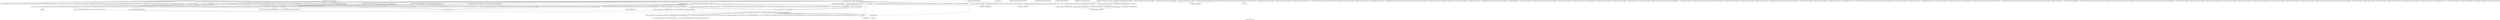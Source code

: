 digraph "Call graph: fix_property_atom.ll" {
	label="Call graph: fix_property_atom.ll";

	Node0x557b4c4e8da0 [shape=record,label="{_ZN9LAMMPS_NS15FixPropertyAtomC2EPNS_6LAMMPSEiPPc}"];
	Node0x557b4c4e8da0 -> Node0x557b4c4fb820;
	Node0x557b4c4e8da0 -> Node0x557b4c4edd20;
	Node0x557b4c4e8da0 -> Node0x557b4c4f4f20;
	Node0x557b4c4e8da0 -> Node0x557b4c583780;
	Node0x557b4c4e8da0 -> Node0x557b4c50dff0;
	Node0x557b4c4e8da0 -> Node0x557b4c4f00b0;
	Node0x557b4c4e8da0 -> Node0x557b4c514380;
	Node0x557b4c4e8da0 -> Node0x557b4c3e75c0;
	Node0x557b4c4e8da0 -> Node0x557b4c36d420;
	Node0x557b4c4e8da0 -> Node0x557b4c3d8150;
	Node0x557b4c4e8da0 -> Node0x557b4c509270;
	Node0x557b4c4e8da0 -> Node0x557b4c504710;
	Node0x557b4c4e8da0 -> Node0x557b4c4976a0;
	Node0x557b4c4e8da0 -> Node0x557b4c523cb0;
	Node0x557b4c4e8da0 -> Node0x557b4c549f00;
	Node0x557b4c4e8da0 -> Node0x557b4c526240;
	Node0x557b4c4e8da0 -> Node0x557b4c5178a0;
	Node0x557b4c4e8da0 -> Node0x557b4c55e4a0;
	Node0x557b4c4e8da0 -> Node0x557b4c518590;
	Node0x557b4c4e8da0 -> Node0x557b4c5278d0;
	Node0x557b4c4fb820 [shape=record,label="{_ZN9LAMMPS_NS3FixC2EPNS_6LAMMPSEiPPc}"];
	Node0x557b4c4f00b0 [shape=record,label="{_ZN9LAMMPS_NS5Error3allERKNSt7__cxx1112basic_stringIcSt11char_traitsIcESaIcEEEiS8_}"];
	Node0x557b4c4edd20 [shape=record,label="{_ZNSaIcEC1Ev}"];
	Node0x557b4c4f4f20 [shape=record,label="{_ZNSt7__cxx1112basic_stringIcSt11char_traitsIcESaIcEEC2IS3_EEPKcRKS3_}"];
	Node0x557b4c4f4f20 -> Node0x557b4c4aeb30;
	Node0x557b4c4f4f20 -> Node0x557b4c364790;
	Node0x557b4c4f4f20 -> Node0x557b4c362b10;
	Node0x557b4c4f4f20 -> Node0x557b4c365620;
	Node0x557b4c4f4f20 -> Node0x557b4c3625a0;
	Node0x557b4c3d80c0 [shape=record,label="{__gxx_personality_v0}"];
	Node0x557b4c514380 [shape=record,label="{_ZNSt7__cxx1112basic_stringIcSt11char_traitsIcESaIcEED1Ev}"];
	Node0x557b4c50dff0 [shape=record,label="{_ZNSaIcED1Ev}"];
	Node0x557b4c509270 [shape=record,label="{llvm.umul.with.overflow.i64}"];
	Node0x557b4c504710 [shape=record,label="{_Znam}"];
	Node0x557b4c523cb0 [shape=record,label="{strcmp}"];
	Node0x557b4c5278d0 [shape=record,label="{_ZN9LAMMPS_NS5utils8strmatchERKNSt7__cxx1112basic_stringIcSt11char_traitsIcESaIcEEES8_}"];
	Node0x557b4c518590 [shape=record,label="{_ZN9LAMMPS_NS4Atom11find_customEPKcRiS3_}"];
	Node0x557b4c5178a0 [shape=record,label="{_ZN9LAMMPS_NS8ReadData15is_data_sectionERKNSt7__cxx1112basic_stringIcSt11char_traitsIcESaIcEEE}"];
	Node0x557b4c55e4a0 [shape=record,label="{_ZN9LAMMPS_NS5Error3allIJPcEEEvRKNSt7__cxx1112basic_stringIcSt11char_traitsIcESaIcEEEiSA_DpOT_}"];
	Node0x557b4c55e4a0 -> Node0x557b4c3eaf60;
	Node0x557b4c55e4a0 -> Node0x557b4c5be8d0;
	Node0x557b4c55e4a0 -> Node0x557b4c5be780;
	Node0x557b4c526240 [shape=record,label="{_ZN9LAMMPS_NS5utils8inumericEPKciS2_bPNS_6LAMMPSE}"];
	Node0x557b4c549f00 [shape=record,label="{_ZN9LAMMPS_NS5Error3allIJRiEEEvRKNSt7__cxx1112basic_stringIcSt11char_traitsIcESaIcEEEiSA_DpOT_}"];
	Node0x557b4c549f00 -> Node0x557b4c3eaf60;
	Node0x557b4c549f00 -> Node0x557b4c3d9280;
	Node0x557b4c549f00 -> Node0x557b4c5be780;
	Node0x557b4c4976a0 [shape=record,label="{_ZN9LAMMPS_NS5utils7logicalEPKciS2_bPNS_6LAMMPSE}"];
	Node0x557b4c3d8150 [shape=record,label="{_ZN9LAMMPS_NS5Error7warningERKNSt7__cxx1112basic_stringIcSt11char_traitsIcESaIcEEEiS8_}"];
	Node0x557b4c36d420 [shape=record,label="{_ZN9LAMMPS_NS5utils6strdupERKNSt7__cxx1112basic_stringIcSt11char_traitsIcESaIcEEE}"];
	Node0x557b4c3e75c0 [shape=record,label="{_ZN9LAMMPS_NS4Atom12add_callbackEi}"];
	Node0x557b4c583780 [shape=record,label="{_ZN9LAMMPS_NS3FixD2Ev}"];
	Node0x557b4c45a590 [shape=record,label="{_ZN9LAMMPS_NS15FixPropertyAtom16post_constructorEv}"];
	Node0x557b4c45eca0 [shape=record,label="{_ZN9LAMMPS_NS15FixPropertyAtomD2Ev}"];
	Node0x557b4c45eca0 -> Node0x557b4c454150;
	Node0x557b4c45eca0 -> Node0x557b4c364610;
	Node0x557b4c45eca0 -> Node0x557b4c583780;
	Node0x557b4c45eca0 -> Node0x557b4c4885c0;
	Node0x557b4c45eca0 -> Node0x557b4c42a870;
	Node0x557b4c45eca0 -> Node0x557b4c5be190;
	Node0x557b4c454150 [shape=record,label="{_ZN9LAMMPS_NS4Atom15delete_callbackEPKci}"];
	Node0x557b4c364610 [shape=record,label="{__clang_call_terminate}"];
	Node0x557b4c364610 -> Node0x557b4c3656a0;
	Node0x557b4c364610 -> Node0x557b4c3652b0;
	Node0x557b4c3656a0 [shape=record,label="{__cxa_begin_catch}"];
	Node0x557b4c3652b0 [shape=record,label="{_ZSt9terminatev}"];
	Node0x557b4c4885c0 [shape=record,label="{_ZN9LAMMPS_NS6Memory7destroyIiEEvRPT_}"];
	Node0x557b4c4885c0 -> Node0x557b4c364700;
	Node0x557b4c42a870 [shape=record,label="{_ZN9LAMMPS_NS6Memory7destroyIdEEvRPT_}"];
	Node0x557b4c42a870 -> Node0x557b4c364700;
	Node0x557b4c428ab0 [shape=record,label="{_ZN9LAMMPS_NS3Fix19unpack_forward_commEiiPd}"];
	Node0x557b4c5be190 [shape=record,label="{_ZdaPv}"];
	Node0x557b4c364370 [shape=record,label="{_ZN9LAMMPS_NS15FixPropertyAtomD0Ev}"];
	Node0x557b4c364370 -> Node0x557b4c3657c0;
	Node0x557b4c3657c0 [shape=record,label="{_ZdlPv}"];
	Node0x557b4c386f00 [shape=record,label="{_ZN9LAMMPS_NS15FixPropertyAtom7setmaskEv}"];
	Node0x557b4c389d60 [shape=record,label="{_ZN9LAMMPS_NS15FixPropertyAtom4initEv}"];
	Node0x557b4c389d60 -> Node0x557b4c523cb0;
	Node0x557b4c389d60 -> Node0x557b4c4edd20;
	Node0x557b4c389d60 -> Node0x557b4c4f4f20;
	Node0x557b4c389d60 -> Node0x557b4c50dff0;
	Node0x557b4c389d60 -> Node0x557b4c514380;
	Node0x557b4c389d60 -> Node0x557b4c4f00b0;
	Node0x557b4c40a9b0 [shape=record,label="{_ZN9LAMMPS_NS15FixPropertyAtom17read_data_sectionEPciS1_i}"];
	Node0x557b4c40a9b0 -> Node0x557b4c364610;
	Node0x557b4c40a9b0 -> Node0x557b4c381140;
	Node0x557b4c40a9b0 -> Node0x557b4c4edd20;
	Node0x557b4c40a9b0 -> Node0x557b4c4f4f20;
	Node0x557b4c40a9b0 -> Node0x557b4c393770;
	Node0x557b4c40a9b0 -> Node0x557b4c50dff0;
	Node0x557b4c40a9b0 -> Node0x557b4c4f00b0;
	Node0x557b4c40a9b0 -> Node0x557b4c514380;
	Node0x557b4c40a9b0 -> Node0x557b4c390d30;
	Node0x557b4c40a9b0 -> Node0x557b4c3656a0;
	Node0x557b4c40a9b0 -> Node0x557b4c390500;
	Node0x557b4c40a9b0 -> Node0x557b4c38e260;
	Node0x557b4c40a9b0 -> Node0x557b4c38bb40;
	Node0x557b4c40a9b0 -> Node0x557b4c38ce90;
	Node0x557b4c40a9b0 -> Node0x557b4c387da0;
	Node0x557b4c40a9b0 -> Node0x557b4c5c5110;
	Node0x557b4c40a9b0 -> Node0x557b4c389af0;
	Node0x557b4c40a9b0 -> Node0x557b4c3873e0;
	Node0x557b4c40a9b0 -> Node0x557b4c382650;
	Node0x557b4c381140 [shape=record,label="{strchr}"];
	Node0x557b4c5c5110 [shape=record,label="{_ZN9LAMMPS_NS14ValueTokenizerC1ERKNSt7__cxx1112basic_stringIcSt11char_traitsIcESaIcEEES8_}"];
	Node0x557b4c382650 [shape=record,label="{_ZN9LAMMPS_NS14ValueTokenizer5countEv}"];
	Node0x557b4c3bfcb0 [shape=record,label="{_ZN9LAMMPS_NS6Memory4growIiEEPT_RS3_iPKc}"];
	Node0x557b4c3bfcb0 -> Node0x557b4c3c56b0;
	Node0x557b4c3bfcb0 -> Node0x557b4c3c6d60;
	Node0x557b4c3c0630 [shape=record,label="{llvm.memset.p0.i64}"];
	Node0x557b4c3c15d0 [shape=record,label="{_ZN9LAMMPS_NS6Memory4growIdEEPT_RS3_iPKc}"];
	Node0x557b4c3c15d0 -> Node0x557b4c3c7be0;
	Node0x557b4c3c15d0 -> Node0x557b4c3c6d60;
	Node0x557b4c3873e0 [shape=record,label="{_ZN9LAMMPS_NS5Error3allIJRPcS3_imEEEvRKNSt7__cxx1112basic_stringIcSt11char_traitsIcESaIcEEEiSB_DpOT_}"];
	Node0x557b4c3873e0 -> Node0x557b4c3eaf60;
	Node0x557b4c3873e0 -> Node0x557b4c3964d0;
	Node0x557b4c3873e0 -> Node0x557b4c5be780;
	Node0x557b4c387da0 [shape=record,label="{_ZN9LAMMPS_NS14ValueTokenizer11next_tagintEv}"];
	Node0x557b4c389af0 [shape=record,label="{_ZN9LAMMPS_NS5Error3allIJRiRPcEEEvRKNSt7__cxx1112basic_stringIcSt11char_traitsIcESaIcEEEiSC_DpOT_}"];
	Node0x557b4c389af0 -> Node0x557b4c3eaf60;
	Node0x557b4c389af0 -> Node0x557b4c396ec0;
	Node0x557b4c389af0 -> Node0x557b4c5be780;
	Node0x557b4c38bb40 [shape=record,label="{_ZN9LAMMPS_NS14ValueTokenizer11next_doubleEv}"];
	Node0x557b4c38ce90 [shape=record,label="{_ZN9LAMMPS_NS14ValueTokenizer8next_intEv}"];
	Node0x557b4c38e260 [shape=record,label="{_ZN9LAMMPS_NS14ValueTokenizerD2Ev}"];
	Node0x557b4c38e260 -> Node0x557b4c39ac70;
	Node0x557b4c390500 [shape=record,label="{llvm.eh.typeid.for}"];
	Node0x557b4c390d30 [shape=record,label="{_ZN9LAMMPS_NS5Error3allIJRPcS3_PKcEEEvRKNSt7__cxx1112basic_stringIcSt11char_traitsIcESaIcEEEiSD_DpOT_}"];
	Node0x557b4c390d30 -> Node0x557b4c3eaf60;
	Node0x557b4c390d30 -> Node0x557b4c39d020;
	Node0x557b4c390d30 -> Node0x557b4c5be780;
	Node0x557b4c393770 [shape=record,label="{__cxa_end_catch}"];
	Node0x557b4c39e1f0 [shape=record,label="{_ZN9LAMMPS_NS15FixPropertyAtom20read_data_skip_linesEPc}"];
	Node0x557b4c3a0df0 [shape=record,label="{_ZN9LAMMPS_NS15FixPropertyAtom23write_data_section_sizeEiRiS1_}"];
	Node0x557b4c3a1f20 [shape=record,label="{_ZN9LAMMPS_NS15FixPropertyAtom23write_data_section_packEiPPd}"];
	Node0x557b4c3a1f20 -> Node0x557b4c3a3020;
	Node0x557b4c3a3020 [shape=record,label="{_ZN9LAMMPS_NS4ubufC2ERKi}"];
	Node0x557b4c3a4c90 [shape=record,label="{_ZN9LAMMPS_NS15FixPropertyAtom26write_data_section_keywordEiP8_IO_FILE}"];
	Node0x557b4c3a4c90 -> Node0x557b4c3a54c0;
	Node0x557b4c3a4c90 -> Node0x557b4c3a83d0;
	Node0x557b4c3a54c0 [shape=record,label="{fprintf}"];
	Node0x557b4c3a83d0 [shape=record,label="{fputs}"];
	Node0x557b4c3a9c80 [shape=record,label="{_ZN9LAMMPS_NS15FixPropertyAtom18write_data_sectionEiP8_IO_FILEiPPdi}"];
	Node0x557b4c3a9c80 -> Node0x557b4c3aaaa0;
	Node0x557b4c3a9c80 -> Node0x557b4c362b10;
	Node0x557b4c3a9c80 -> Node0x557b4c3ac3e0;
	Node0x557b4c3a9c80 -> Node0x557b4c3ad4b0;
	Node0x557b4c3a9c80 -> Node0x557b4c3adce0;
	Node0x557b4c3a9c80 -> Node0x557b4c3d9280;
	Node0x557b4c3a9c80 -> Node0x557b4c3b08c0;
	Node0x557b4c3a9c80 -> Node0x557b4c3b2580;
	Node0x557b4c3a9c80 -> Node0x557b4c514380;
	Node0x557b4c3a9c80 -> Node0x557b4c3b6e80;
	Node0x557b4c3a9c80 -> Node0x557b4c3b6020;
	Node0x557b4c3a9c80 -> Node0x557b4c3eaf60;
	Node0x557b4c3a9c80 -> Node0x557b4c3b4960;
	Node0x557b4c3a9c80 -> Node0x557b4c5cbbe0;
	Node0x557b4c3a9c80 -> Node0x557b4c3b3ae0;
	Node0x557b4c3b08c0 [shape=record,label="{_ZN3fmt6v9_lmp7vformatB5cxx11ENS0_17basic_string_viewIcEENS0_17basic_format_argsINS0_20basic_format_contextINS0_8appenderEcEEEE}"];
	Node0x557b4c3aaaa0 [shape=record,label="{_ZNSt7__cxx1112basic_stringIcSt11char_traitsIcESaIcEEC1Ev}"];
	Node0x557b4c3ac3e0 [shape=record,label="{_ZN9LAMMPS_NS4ubufC2ERKd}"];
	Node0x557b4c3b2580 [shape=record,label="{_ZNSt7__cxx1112basic_stringIcSt11char_traitsIcESaIcEEaSEOS4_}"];
	Node0x557b4c5cbbe0 [shape=record,label="{_ZNSt7__cxx1112basic_stringIcSt11char_traitsIcESaIcEEpLERKS4_}"];
	Node0x557b4c3b4960 [shape=record,label="{_ZStplIcSt11char_traitsIcESaIcEENSt7__cxx1112basic_stringIT_T0_T1_EERKS8_PKS5_}"];
	Node0x557b4c3b4960 -> Node0x557b4c3b8950;
	Node0x557b4c3b4960 -> Node0x557b4c3bb3c0;
	Node0x557b4c3b4960 -> Node0x557b4c514380;
	Node0x557b4c3bdb70 [shape=record,label="{_ZN9LAMMPS_NS15FixPropertyAtom12memory_usageEv}"];
	Node0x557b4c3b6e80 [shape=record,label="{_ZN3fmt6v9_lmp6vprintEP8_IO_FILENS0_17basic_string_viewIcEENS0_17basic_format_argsINS0_20basic_format_contextINS0_8appenderEcEEEE}"];
	Node0x557b4c3be400 [shape=record,label="{_ZN9LAMMPS_NS15FixPropertyAtom11grow_arraysEi}"];
	Node0x557b4c3be400 -> Node0x557b4c3bfcb0;
	Node0x557b4c3be400 -> Node0x557b4c3c0630;
	Node0x557b4c3be400 -> Node0x557b4c3c15d0;
	Node0x557b4c3be400 -> Node0x557b4c3c3b80;
	Node0x557b4c3be400 -> Node0x557b4c3c2070;
	Node0x557b4c3c2070 [shape=record,label="{_ZN9LAMMPS_NS6Memory4growIiEEPPT_RS4_iiPKc}"];
	Node0x557b4c3c2070 -> Node0x557b4c3c8de0;
	Node0x557b4c3c2070 -> Node0x557b4c3c6d60;
	Node0x557b4c3c3b80 [shape=record,label="{_ZN9LAMMPS_NS6Memory4growIdEEPPT_RS4_iiPKc}"];
	Node0x557b4c3c3b80 -> Node0x557b4c3c9a10;
	Node0x557b4c3c3b80 -> Node0x557b4c3c6d60;
	Node0x557b4c3cac50 [shape=record,label="{_ZN9LAMMPS_NS15FixPropertyAtom11copy_arraysEiii}"];
	Node0x557b4c3cb800 [shape=record,label="{_ZN9LAMMPS_NS15FixPropertyAtom11pack_borderEiPiPd}"];
	Node0x557b4c3cb800 -> Node0x557b4c3a3020;
	Node0x557b4c3cb880 [shape=record,label="{_ZN9LAMMPS_NS15FixPropertyAtom13unpack_borderEiiPd}"];
	Node0x557b4c3cb880 -> Node0x557b4c3ac3e0;
	Node0x557b4c3cc260 [shape=record,label="{_ZN9LAMMPS_NS15FixPropertyAtom13pack_exchangeEiPd}"];
	Node0x557b4c3cc260 -> Node0x557b4c3a3020;
	Node0x557b4c420810 [shape=record,label="{_ZN9LAMMPS_NS15FixPropertyAtom15unpack_exchangeEiPd}"];
	Node0x557b4c420810 -> Node0x557b4c3ac3e0;
	Node0x557b4c3cdc60 [shape=record,label="{_ZN9LAMMPS_NS15FixPropertyAtom12pack_restartEiPd}"];
	Node0x557b4c3cdc60 -> Node0x557b4c3a3020;
	Node0x557b4c3ce5e0 [shape=record,label="{_ZN9LAMMPS_NS15FixPropertyAtom14unpack_restartEii}"];
	Node0x557b4c3ce5e0 -> Node0x557b4c3ac3e0;
	Node0x557b4c3cf5e0 [shape=record,label="{_ZN9LAMMPS_NS15FixPropertyAtom15maxsize_restartEv}"];
	Node0x557b4c3d0050 [shape=record,label="{_ZN9LAMMPS_NS15FixPropertyAtom12size_restartEi}"];
	Node0x557b4c3d1710 [shape=record,label="{_ZN9LAMMPS_NS3Fix9init_listEiPNS_9NeighListE}"];
	Node0x557b4c3d24f0 [shape=record,label="{_ZN9LAMMPS_NS3Fix5setupEi}"];
	Node0x557b4c3d38c0 [shape=record,label="{_ZN9LAMMPS_NS3Fix18setup_pre_exchangeEv}"];
	Node0x557b4c3d9480 [shape=record,label="{_ZN9LAMMPS_NS3Fix18setup_pre_neighborEv}"];
	Node0x557b4c3db3e0 [shape=record,label="{_ZN9LAMMPS_NS3Fix19setup_post_neighborEv}"];
	Node0x557b4c3dbf40 [shape=record,label="{_ZN9LAMMPS_NS3Fix15setup_pre_forceEi}"];
	Node0x557b4c3dc150 [shape=record,label="{_ZN9LAMMPS_NS3Fix17setup_pre_reverseEii}"];
	Node0x557b4c3dd690 [shape=record,label="{_ZN9LAMMPS_NS3Fix9min_setupEi}"];
	Node0x557b4c3de410 [shape=record,label="{_ZN9LAMMPS_NS3Fix17initial_integrateEi}"];
	Node0x557b4c3df9a0 [shape=record,label="{_ZN9LAMMPS_NS3Fix14post_integrateEv}"];
	Node0x557b4c3e0920 [shape=record,label="{_ZN9LAMMPS_NS3Fix12pre_exchangeEv}"];
	Node0x557b4c3ebcc0 [shape=record,label="{_ZN9LAMMPS_NS3Fix12pre_neighborEv}"];
	Node0x557b4c3ed370 [shape=record,label="{_ZN9LAMMPS_NS3Fix13post_neighborEv}"];
	Node0x557b4c3edf50 [shape=record,label="{_ZN9LAMMPS_NS3Fix9pre_forceEi}"];
	Node0x557b4c3eead0 [shape=record,label="{_ZN9LAMMPS_NS3Fix11pre_reverseEii}"];
	Node0x557b4c3ef6a0 [shape=record,label="{_ZN9LAMMPS_NS3Fix10post_forceEi}"];
	Node0x557b4c3f1280 [shape=record,label="{_ZN9LAMMPS_NS3Fix15final_integrateEv}"];
	Node0x557b4c3f29f0 [shape=record,label="{_ZN9LAMMPS_NS3Fix15fused_integrateEi}"];
	Node0x557b4c3f4320 [shape=record,label="{_ZN9LAMMPS_NS3Fix11end_of_stepEv}"];
	Node0x557b4c3f62b0 [shape=record,label="{_ZN9LAMMPS_NS3Fix8post_runEv}"];
	Node0x557b4c3f6cc0 [shape=record,label="{_ZN9LAMMPS_NS3Fix13write_restartEP8_IO_FILE}"];
	Node0x557b4c3f7df0 [shape=record,label="{_ZN9LAMMPS_NS3Fix18write_restart_fileEPKc}"];
	Node0x557b4c3fa100 [shape=record,label="{_ZN9LAMMPS_NS3Fix7restartEPc}"];
	Node0x557b4c3fd220 [shape=record,label="{_ZN9LAMMPS_NS3Fix10set_arraysEi}"];
	Node0x557b4c400480 [shape=record,label="{_ZN9LAMMPS_NS3Fix13update_arraysEii}"];
	Node0x557b4c403810 [shape=record,label="{_ZN9LAMMPS_NS3Fix12set_moleculeEiiiPdS1_S1_}"];
	Node0x557b4c404480 [shape=record,label="{_ZN9LAMMPS_NS3Fix11clear_bonusEv}"];
	Node0x557b4c4049d0 [shape=record,label="{_ZN9LAMMPS_NS3Fix21setup_pre_force_respaEii}"];
	Node0x557b4c405520 [shape=record,label="{_ZN9LAMMPS_NS3Fix23initial_integrate_respaEiii}"];
	Node0x557b4c407730 [shape=record,label="{_ZN9LAMMPS_NS3Fix20post_integrate_respaEii}"];
	Node0x557b4c408630 [shape=record,label="{_ZN9LAMMPS_NS3Fix15pre_force_respaEiii}"];
	Node0x557b4c40a930 [shape=record,label="{_ZN9LAMMPS_NS3Fix16post_force_respaEiii}"];
	Node0x557b4c4180e0 [shape=record,label="{_ZN9LAMMPS_NS3Fix21final_integrate_respaEii}"];
	Node0x557b4c40d180 [shape=record,label="{_ZN9LAMMPS_NS3Fix16min_pre_exchangeEv}"];
	Node0x557b4c40d890 [shape=record,label="{_ZN9LAMMPS_NS3Fix16min_pre_neighborEv}"];
	Node0x557b4c371e90 [shape=record,label="{_ZN9LAMMPS_NS3Fix17min_post_neighborEv}"];
	Node0x557b4c411530 [shape=record,label="{_ZN9LAMMPS_NS3Fix13min_pre_forceEi}"];
	Node0x557b4c412180 [shape=record,label="{_ZN9LAMMPS_NS3Fix15min_pre_reverseEii}"];
	Node0x557b4c413210 [shape=record,label="{_ZN9LAMMPS_NS3Fix14min_post_forceEi}"];
	Node0x557b4c413e90 [shape=record,label="{_ZN9LAMMPS_NS3Fix10min_energyEPd}"];
	Node0x557b4c414d10 [shape=record,label="{_ZN9LAMMPS_NS3Fix9min_storeEv}"];
	Node0x557b4c415af0 [shape=record,label="{_ZN9LAMMPS_NS3Fix14min_clearstoreEv}"];
	Node0x557b4c4182d0 [shape=record,label="{_ZN9LAMMPS_NS3Fix13min_pushstoreEv}"];
	Node0x557b4c41c860 [shape=record,label="{_ZN9LAMMPS_NS3Fix12min_popstoreEv}"];
	Node0x557b4c41e880 [shape=record,label="{_ZN9LAMMPS_NS3Fix13min_reset_refEv}"];
	Node0x557b4c421c50 [shape=record,label="{_ZN9LAMMPS_NS3Fix8min_stepEdPd}"];
	Node0x557b4c422770 [shape=record,label="{_ZN9LAMMPS_NS3Fix9max_alphaEPd}"];
	Node0x557b4c422eb0 [shape=record,label="{_ZN9LAMMPS_NS3Fix7min_dofEv}"];
	Node0x557b4c426f70 [shape=record,label="{_ZN9LAMMPS_NS3Fix17pack_forward_commEiPiPdiS1_}"];
	Node0x557b4c42aa00 [shape=record,label="{_ZN9LAMMPS_NS3Fix22pack_reverse_comm_sizeEii}"];
	Node0x557b4c42b920 [shape=record,label="{_ZN9LAMMPS_NS3Fix17pack_reverse_commEiiPd}"];
	Node0x557b4c42df40 [shape=record,label="{_ZN9LAMMPS_NS3Fix19unpack_reverse_commEiPiPd}"];
	Node0x557b4c433680 [shape=record,label="{_ZN9LAMMPS_NS3Fix10reset_gridEv}"];
	Node0x557b4c42b7d0 [shape=record,label="{_ZN9LAMMPS_NS3Fix17pack_forward_gridEiPviPi}"];
	Node0x557b4c4371e0 [shape=record,label="{_ZN9LAMMPS_NS3Fix19unpack_forward_gridEiPviPi}"];
	Node0x557b4c437f40 [shape=record,label="{_ZN9LAMMPS_NS3Fix17pack_reverse_gridEiPviPi}"];
	Node0x557b4c438e30 [shape=record,label="{_ZN9LAMMPS_NS3Fix19unpack_reverse_gridEiPviPi}"];
	Node0x557b4c43a940 [shape=record,label="{_ZN9LAMMPS_NS3Fix15pack_remap_gridEiPviPi}"];
	Node0x557b4c43c0f0 [shape=record,label="{_ZN9LAMMPS_NS3Fix17unpack_remap_gridEiPviPi}"];
	Node0x557b4c43d610 [shape=record,label="{_ZN9LAMMPS_NS3Fix16unpack_read_gridEiPc}"];
	Node0x557b4c43f330 [shape=record,label="{_ZN9LAMMPS_NS3Fix15pack_write_gridEiPv}"];
	Node0x557b4c467f10 [shape=record,label="{_ZN9LAMMPS_NS3Fix17unpack_write_gridEiPvPi}"];
	Node0x557b4c4411e0 [shape=record,label="{_ZN9LAMMPS_NS3Fix16get_grid_by_nameERKNSt7__cxx1112basic_stringIcSt11char_traitsIcESaIcEEERi}"];
	Node0x557b4c4421a0 [shape=record,label="{_ZN9LAMMPS_NS3Fix17get_grid_by_indexEi}"];
	Node0x557b4c466d60 [shape=record,label="{_ZN9LAMMPS_NS3Fix20get_griddata_by_nameEiRKNSt7__cxx1112basic_stringIcSt11char_traitsIcESaIcEEERi}"];
	Node0x557b4c464e30 [shape=record,label="{_ZN9LAMMPS_NS3Fix21get_griddata_by_indexEi}"];
	Node0x557b4c448050 [shape=record,label="{_ZN9LAMMPS_NS3Fix14compute_scalarEv}"];
	Node0x557b4c459b80 [shape=record,label="{_ZN9LAMMPS_NS3Fix14compute_vectorEi}"];
	Node0x557b4c372460 [shape=record,label="{_ZN9LAMMPS_NS3Fix13compute_arrayEii}"];
	Node0x557b4c45e520 [shape=record,label="{_ZN9LAMMPS_NS3Fix3dofEi}"];
	Node0x557b4c45df50 [shape=record,label="{_ZN9LAMMPS_NS3Fix6deformEi}"];
	Node0x557b4c462b60 [shape=record,label="{_ZN9LAMMPS_NS3Fix12reset_targetEd}"];
	Node0x557b4c463d20 [shape=record,label="{_ZN9LAMMPS_NS3Fix8reset_dtEv}"];
	Node0x557b4c469b00 [shape=record,label="{_ZN9LAMMPS_NS3Fix16read_data_headerEPc}"];
	Node0x557b4c477990 [shape=record,label="{_ZN9LAMMPS_NS3Fix17write_data_headerEP8_IO_FILEi}"];
	Node0x557b4c479150 [shape=record,label="{_ZN9LAMMPS_NS3Fix13zero_momentumEv}"];
	Node0x557b4c5ad260 [shape=record,label="{_ZN9LAMMPS_NS3Fix13zero_rotationEv}"];
	Node0x557b4c47d660 [shape=record,label="{_ZN9LAMMPS_NS3Fix15rebuild_specialEv}"];
	Node0x557b4c47e1b0 [shape=record,label="{_ZN9LAMMPS_NS3Fix5imageERPiRPPd}"];
	Node0x557b4c47f4e0 [shape=record,label="{_ZN9LAMMPS_NS3Fix12modify_paramEiPPc}"];
	Node0x557b4c481680 [shape=record,label="{_ZN9LAMMPS_NS3Fix7extractEPKcRi}"];
	Node0x557b4c39ac70 [shape=record,label="{_ZN9LAMMPS_NS9TokenizerD2Ev}"];
	Node0x557b4c39ac70 -> Node0x557b4c514380;
	Node0x557b4c3b8950 [shape=record,label="{_ZNSt7__cxx1112basic_stringIcSt11char_traitsIcESaIcEEC1ERKS4_}"];
	Node0x557b4c3bb3c0 [shape=record,label="{_ZNSt7__cxx1112basic_stringIcSt11char_traitsIcESaIcEE6appendEPKc}"];
	Node0x557b4c4aeb30 [shape=record,label="{_ZNSt7__cxx1112basic_stringIcSt11char_traitsIcESaIcEE13_M_local_dataEv}"];
	Node0x557b4c364790 [shape=record,label="{_ZNSt7__cxx1112basic_stringIcSt11char_traitsIcESaIcEE12_Alloc_hiderC1EPcRKS3_}"];
	Node0x557b4c365620 [shape=record,label="{_ZNSt7__cxx1112basic_stringIcSt11char_traitsIcESaIcEE12_M_constructIPKcEEvT_S8_}"];
	Node0x557b4c365620 -> Node0x557b4c48a2f0;
	Node0x557b4c362b10 [shape=record,label="{_ZNSt11char_traitsIcE6lengthEPKc}"];
	Node0x557b4c362b10 -> Node0x557b4c48bf70;
	Node0x557b4c362b10 -> Node0x557b4c490f40;
	Node0x557b4c3625a0 [shape=record,label="{_ZNSt7__cxx1112basic_stringIcSt11char_traitsIcESaIcEE12_Alloc_hiderD2Ev}"];
	Node0x557b4c3625a0 -> Node0x557b4c4924a0;
	Node0x557b4c48a2f0 [shape=record,label="{_ZNSt7__cxx1112basic_stringIcSt11char_traitsIcESaIcEE16_M_construct_auxIPKcEEvT_S8_St12__false_type}"];
	Node0x557b4c48a2f0 -> Node0x557b4c494dc0;
	Node0x557b4c494dc0 [shape=record,label="{_ZNSt7__cxx1112basic_stringIcSt11char_traitsIcESaIcEE12_M_constructIPKcEEvT_S8_St20forward_iterator_tag}"];
	Node0x557b4c494dc0 -> Node0x557b4c496c70;
	Node0x557b4c494dc0 -> Node0x557b4c49bdf0;
	Node0x557b4c494dc0 -> Node0x557b4c49d120;
	Node0x557b4c494dc0 -> Node0x557b4c49e680;
	Node0x557b4c494dc0 -> Node0x557b4c4a1730;
	Node0x557b4c494dc0 -> Node0x557b4c4a2f40;
	Node0x557b4c494dc0 -> Node0x557b4c4a5fa0;
	Node0x557b4c494dc0 -> Node0x557b4c4a7170;
	Node0x557b4c494dc0 -> Node0x557b4c3656a0;
	Node0x557b4c494dc0 -> Node0x557b4c4a8dc0;
	Node0x557b4c494dc0 -> Node0x557b4c4ace80;
	Node0x557b4c494dc0 -> Node0x557b4c393770;
	Node0x557b4c494dc0 -> Node0x557b4c476060;
	Node0x557b4c494dc0 -> Node0x557b4c364610;
	Node0x557b4c496c70 [shape=record,label="{_ZN9__gnu_cxx17__is_null_pointerIKcEEbPT_}"];
	Node0x557b4c49bdf0 [shape=record,label="{_ZSt19__throw_logic_errorPKc}"];
	Node0x557b4c49d120 [shape=record,label="{_ZSt8distanceIPKcENSt15iterator_traitsIT_E15difference_typeES3_S3_}"];
	Node0x557b4c49d120 -> Node0x557b4c47b0f0;
	Node0x557b4c49d120 -> Node0x557b4c4afc80;
	Node0x557b4c4a1730 [shape=record,label="{_ZNSt7__cxx1112basic_stringIcSt11char_traitsIcESaIcEE7_M_dataEPc}"];
	Node0x557b4c49e680 [shape=record,label="{_ZNSt7__cxx1112basic_stringIcSt11char_traitsIcESaIcEE9_M_createERmm}"];
	Node0x557b4c4a2f40 [shape=record,label="{_ZNSt7__cxx1112basic_stringIcSt11char_traitsIcESaIcEE11_M_capacityEm}"];
	Node0x557b4c4a7170 [shape=record,label="{_ZNSt7__cxx1112basic_stringIcSt11char_traitsIcESaIcEE13_S_copy_charsEPcPKcS7_}"];
	Node0x557b4c4a5fa0 [shape=record,label="{_ZNKSt7__cxx1112basic_stringIcSt11char_traitsIcESaIcEE7_M_dataEv}"];
	Node0x557b4c4a8dc0 [shape=record,label="{_ZNSt7__cxx1112basic_stringIcSt11char_traitsIcESaIcEE10_M_disposeEv}"];
	Node0x557b4c4ace80 [shape=record,label="{__cxa_rethrow}"];
	Node0x557b4c476060 [shape=record,label="{_ZNSt7__cxx1112basic_stringIcSt11char_traitsIcESaIcEE13_M_set_lengthEm}"];
	Node0x557b4c4afc80 [shape=record,label="{_ZSt10__distanceIPKcENSt15iterator_traitsIT_E15difference_typeES3_S3_St26random_access_iterator_tag}"];
	Node0x557b4c47b0f0 [shape=record,label="{_ZSt19__iterator_categoryIPKcENSt15iterator_traitsIT_E17iterator_categoryERKS3_}"];
	Node0x557b4c48bf70 [shape=record,label="{_ZN9__gnu_cxx11char_traitsIcE6lengthEPKc}"];
	Node0x557b4c48bf70 -> Node0x557b4c4c3d00;
	Node0x557b4c490f40 [shape=record,label="{strlen}"];
	Node0x557b4c4c3d00 [shape=record,label="{_ZN9__gnu_cxx11char_traitsIcE2eqERKcS3_}"];
	Node0x557b4c4924a0 [shape=record,label="{_ZNSaIcED2Ev}"];
	Node0x557b4c5be780 [shape=record,label="{_ZN9LAMMPS_NS5Error4_allERKNSt7__cxx1112basic_stringIcSt11char_traitsIcESaIcEEEiN3fmt6v9_lmp17basic_string_viewIcEENSA_17basic_format_argsINSA_20basic_format_contextINSA_8appenderEcEEEE}"];
	Node0x557b4c3eaf60 [shape=record,label="{_ZN3fmt6v9_lmp17basic_string_viewIcEC2ISt11char_traitsIcESaIcEEERKNSt7__cxx1112basic_stringIcT_T0_EE}"];
	Node0x557b4c3eaf60 -> Node0x557b4c4c8b20;
	Node0x557b4c3eaf60 -> Node0x557b4c4cb1d0;
	Node0x557b4c5be8d0 [shape=record,label="{_ZN3fmt6v9_lmp16make_format_argsINS0_20basic_format_contextINS0_8appenderEcEEJRPcEEENS0_16format_arg_storeIT_JDpNSt9remove_cvINSt16remove_referenceIT0_E4typeEE4typeEEEEDpOSB_}"];
	Node0x557b4c5be8d0 -> Node0x557b4c3adce0;
	Node0x557b4c4c8b20 [shape=record,label="{_ZNKSt7__cxx1112basic_stringIcSt11char_traitsIcESaIcEE4dataEv}"];
	Node0x557b4c4cb1d0 [shape=record,label="{_ZNKSt7__cxx1112basic_stringIcSt11char_traitsIcESaIcEE4sizeEv}"];
	Node0x557b4c3adce0 [shape=record,label="{llvm.memcpy.p0.p0.i64}"];
	Node0x557b4c3d9280 [shape=record,label="{_ZN3fmt6v9_lmp16make_format_argsINS0_20basic_format_contextINS0_8appenderEcEEJRiEEENS0_16format_arg_storeIT_JDpNSt9remove_cvINSt16remove_referenceIT0_E4typeEE4typeEEEEDpOSA_}"];
	Node0x557b4c3d9280 -> Node0x557b4c3adce0;
	Node0x557b4c364700 [shape=record,label="{_ZN9LAMMPS_NS6Memory5sfreeEPv}"];
	Node0x557b4c3964d0 [shape=record,label="{_ZN3fmt6v9_lmp16make_format_argsINS0_20basic_format_contextINS0_8appenderEcEEJRPcS6_RiRmEEENS0_16format_arg_storeIT_JDpNSt9remove_cvINSt16remove_referenceIT0_E4typeEE4typeEEEEDpOSD_}"];
	Node0x557b4c3964d0 -> Node0x557b4c3adce0;
	Node0x557b4c396ec0 [shape=record,label="{_ZN3fmt6v9_lmp16make_format_argsINS0_20basic_format_contextINS0_8appenderEcEEJRiRPcEEENS0_16format_arg_storeIT_JDpNSt9remove_cvINSt16remove_referenceIT0_E4typeEE4typeEEEEDpOSC_}"];
	Node0x557b4c396ec0 -> Node0x557b4c3adce0;
	Node0x557b4c39d020 [shape=record,label="{_ZN3fmt6v9_lmp16make_format_argsINS0_20basic_format_contextINS0_8appenderEcEEJRPcS6_RPKcEEENS0_16format_arg_storeIT_JDpNSt9remove_cvINSt16remove_referenceIT0_E4typeEE4typeEEEEDpOSE_}"];
	Node0x557b4c39d020 -> Node0x557b4c3adce0;
	Node0x557b4c3b3ae0 [shape=record,label="{_ZN3fmt6v9_lmp16make_format_argsINS0_20basic_format_contextINS0_8appenderEcEEJRdEEENS0_16format_arg_storeIT_JDpNSt9remove_cvINSt16remove_referenceIT0_E4typeEE4typeEEEEDpOSA_}"];
	Node0x557b4c3b3ae0 -> Node0x557b4c3adce0;
	Node0x557b4c3b6020 [shape=record,label="{_ZN3fmt6v9_lmp16make_format_argsINS0_20basic_format_contextINS0_8appenderEcEEJEEENS0_16format_arg_storeIT_JDpNSt9remove_cvINSt16remove_referenceIT0_E4typeEE4typeEEEEDpOS9_}"];
	Node0x557b4c3b6020 -> Node0x557b4c4d10a0;
	Node0x557b4c4d10a0 [shape=record,label="{_ZN3fmt6v9_lmp9monostateC2Ev}"];
	Node0x557b4c3c56b0 [shape=record,label="{_ZN9LAMMPS_NS6Memory6createIiEEPT_RS3_iPKc}"];
	Node0x557b4c3c56b0 -> Node0x557b4c4e6a80;
	Node0x557b4c3c6d60 [shape=record,label="{_ZN9LAMMPS_NS6Memory8sreallocEPvlPKc}"];
	Node0x557b4c4e6a80 [shape=record,label="{_ZN9LAMMPS_NS6Memory7smallocElPKc}"];
	Node0x557b4c3c7be0 [shape=record,label="{_ZN9LAMMPS_NS6Memory6createIdEEPT_RS3_iPKc}"];
	Node0x557b4c3c7be0 -> Node0x557b4c4e6a80;
	Node0x557b4c3c8de0 [shape=record,label="{_ZN9LAMMPS_NS6Memory6createIiEEPPT_RS4_iiPKc}"];
	Node0x557b4c3c8de0 -> Node0x557b4c4e6a80;
	Node0x557b4c3c9a10 [shape=record,label="{_ZN9LAMMPS_NS6Memory6createIdEEPPT_RS4_iiPKc}"];
	Node0x557b4c3c9a10 -> Node0x557b4c4e6a80;
	Node0x557b4c3ad4b0 [shape=record,label="{llvm.experimental.noalias.scope.decl}"];
}
